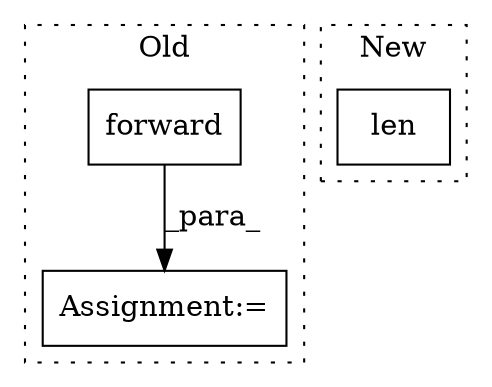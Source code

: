 digraph G {
subgraph cluster0 {
1 [label="forward" a="32" s="1357" l="9" shape="box"];
3 [label="Assignment:=" a="7" s="1351" l="1" shape="box"];
label = "Old";
style="dotted";
}
subgraph cluster1 {
2 [label="len" a="32" s="4201,4212" l="4,1" shape="box"];
label = "New";
style="dotted";
}
1 -> 3 [label="_para_"];
}
